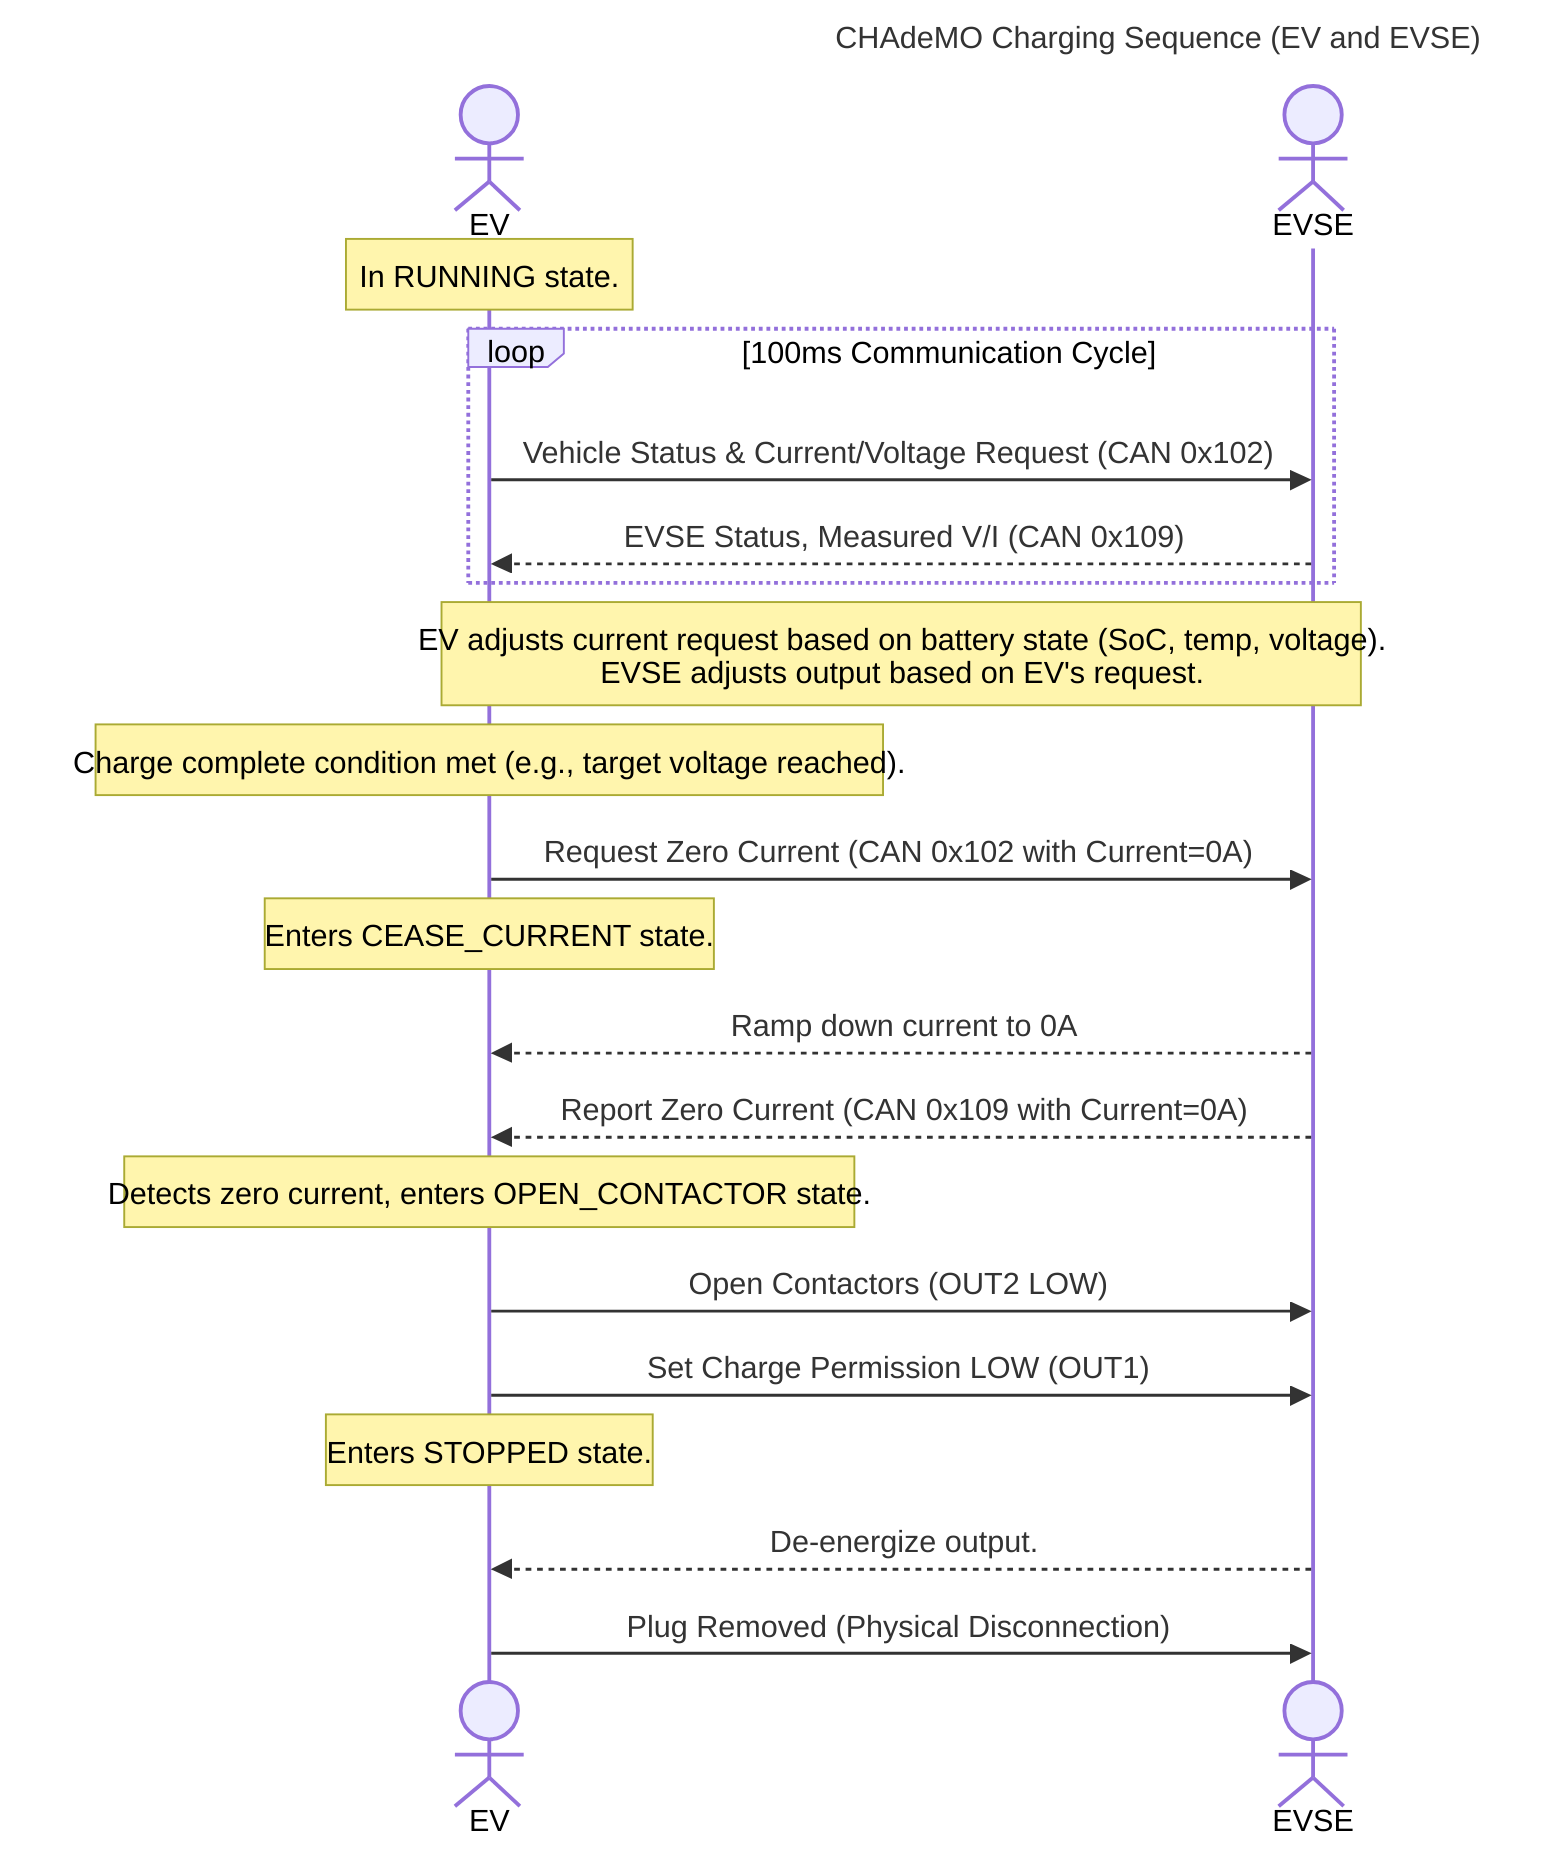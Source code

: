 sequenceDiagram
    title: CHAdeMO Charging Sequence (EV and EVSE)
    actor EV
    actor EVSE

    
    Note over EV: In RUNNING state.


    %% 5. Running/Charging State
    loop 100ms Communication Cycle
        EV->>EVSE: Vehicle Status & Current/Voltage Request (CAN 0x102)
        EVSE-->>EV: EVSE Status, Measured V/I (CAN 0x109)
    end
    Note over EV,EVSE: EV adjusts current request based on battery state (SoC, temp, voltage).<br/>EVSE adjusts output based on EV's request.

    %% 6. Normal Shutdown (e.g., Charge Complete)
    Note over EV: Charge complete condition met (e.g., target voltage reached).
    EV->>EVSE: Request Zero Current (CAN 0x102 with Current=0A)
    Note over EV: Enters CEASE_CURRENT state.

    EVSE-->>EV: Ramp down current to 0A
    EVSE-->>EV: Report Zero Current (CAN 0x109 with Current=0A)
    Note over EV: Detects zero current, enters OPEN_CONTACTOR state.

    EV->>EVSE: Open Contactors (OUT2 LOW)
    EV->>EVSE: Set Charge Permission LOW (OUT1)
    Note over EV: Enters STOPPED state.
    EVSE-->>EV: De-energize output.

    EV->>EVSE: Plug Removed (Physical Disconnection)